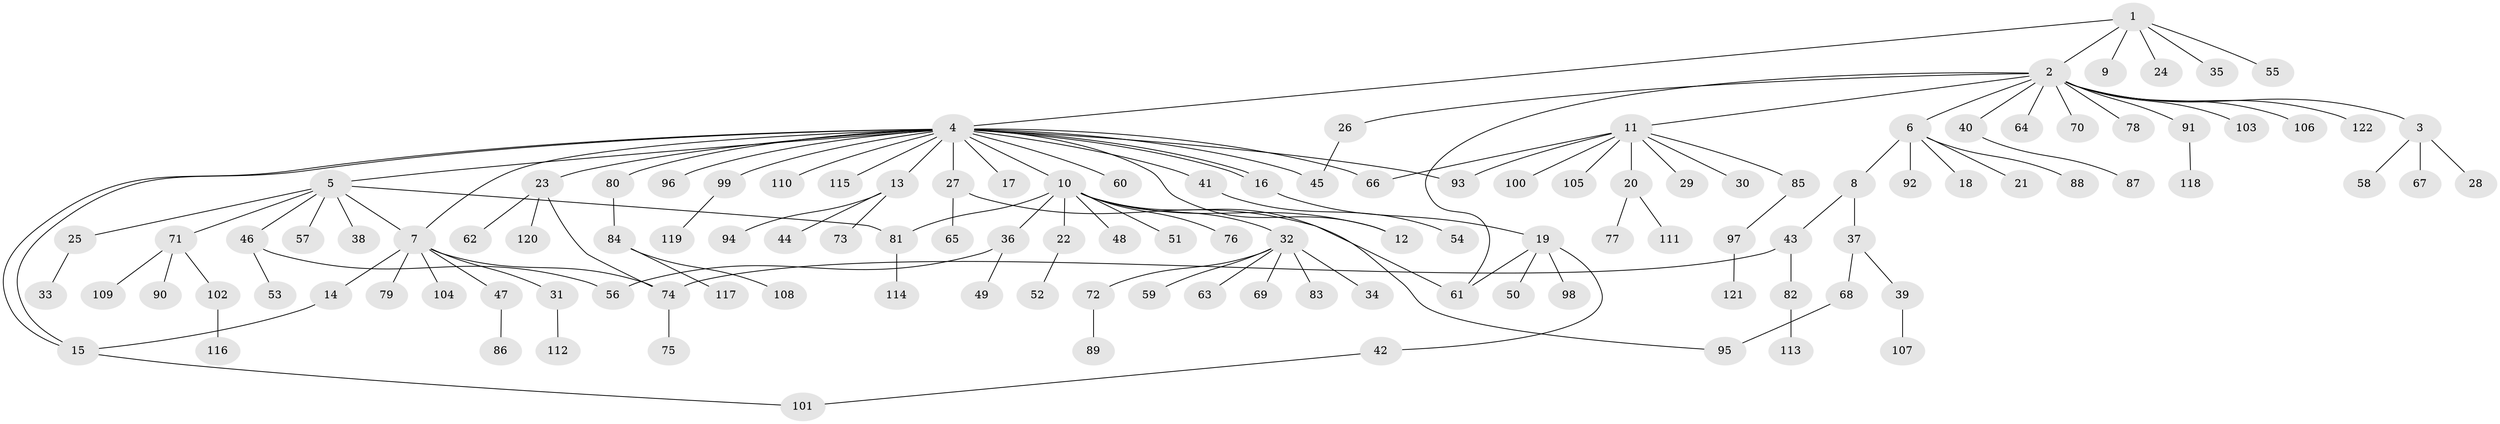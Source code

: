 // Generated by graph-tools (version 1.1) at 2025/49/03/09/25 03:49:58]
// undirected, 122 vertices, 137 edges
graph export_dot {
graph [start="1"]
  node [color=gray90,style=filled];
  1;
  2;
  3;
  4;
  5;
  6;
  7;
  8;
  9;
  10;
  11;
  12;
  13;
  14;
  15;
  16;
  17;
  18;
  19;
  20;
  21;
  22;
  23;
  24;
  25;
  26;
  27;
  28;
  29;
  30;
  31;
  32;
  33;
  34;
  35;
  36;
  37;
  38;
  39;
  40;
  41;
  42;
  43;
  44;
  45;
  46;
  47;
  48;
  49;
  50;
  51;
  52;
  53;
  54;
  55;
  56;
  57;
  58;
  59;
  60;
  61;
  62;
  63;
  64;
  65;
  66;
  67;
  68;
  69;
  70;
  71;
  72;
  73;
  74;
  75;
  76;
  77;
  78;
  79;
  80;
  81;
  82;
  83;
  84;
  85;
  86;
  87;
  88;
  89;
  90;
  91;
  92;
  93;
  94;
  95;
  96;
  97;
  98;
  99;
  100;
  101;
  102;
  103;
  104;
  105;
  106;
  107;
  108;
  109;
  110;
  111;
  112;
  113;
  114;
  115;
  116;
  117;
  118;
  119;
  120;
  121;
  122;
  1 -- 2;
  1 -- 4;
  1 -- 9;
  1 -- 24;
  1 -- 35;
  1 -- 55;
  2 -- 3;
  2 -- 6;
  2 -- 11;
  2 -- 26;
  2 -- 40;
  2 -- 61;
  2 -- 64;
  2 -- 70;
  2 -- 78;
  2 -- 91;
  2 -- 103;
  2 -- 106;
  2 -- 122;
  3 -- 28;
  3 -- 58;
  3 -- 67;
  4 -- 5;
  4 -- 7;
  4 -- 10;
  4 -- 12;
  4 -- 13;
  4 -- 15;
  4 -- 15;
  4 -- 16;
  4 -- 16;
  4 -- 17;
  4 -- 23;
  4 -- 27;
  4 -- 41;
  4 -- 45;
  4 -- 60;
  4 -- 66;
  4 -- 80;
  4 -- 93;
  4 -- 96;
  4 -- 99;
  4 -- 110;
  4 -- 115;
  5 -- 7;
  5 -- 25;
  5 -- 38;
  5 -- 46;
  5 -- 57;
  5 -- 71;
  5 -- 81;
  6 -- 8;
  6 -- 18;
  6 -- 21;
  6 -- 88;
  6 -- 92;
  7 -- 14;
  7 -- 31;
  7 -- 47;
  7 -- 74;
  7 -- 79;
  7 -- 104;
  8 -- 37;
  8 -- 43;
  10 -- 12;
  10 -- 22;
  10 -- 32;
  10 -- 36;
  10 -- 48;
  10 -- 51;
  10 -- 76;
  10 -- 81;
  10 -- 95;
  11 -- 20;
  11 -- 29;
  11 -- 30;
  11 -- 66;
  11 -- 85;
  11 -- 93;
  11 -- 100;
  11 -- 105;
  13 -- 44;
  13 -- 73;
  13 -- 94;
  14 -- 15;
  15 -- 101;
  16 -- 19;
  19 -- 42;
  19 -- 50;
  19 -- 61;
  19 -- 98;
  20 -- 77;
  20 -- 111;
  22 -- 52;
  23 -- 62;
  23 -- 74;
  23 -- 120;
  25 -- 33;
  26 -- 45;
  27 -- 61;
  27 -- 65;
  31 -- 112;
  32 -- 34;
  32 -- 59;
  32 -- 63;
  32 -- 69;
  32 -- 72;
  32 -- 83;
  36 -- 49;
  36 -- 56;
  37 -- 39;
  37 -- 68;
  39 -- 107;
  40 -- 87;
  41 -- 54;
  42 -- 101;
  43 -- 74;
  43 -- 82;
  46 -- 53;
  46 -- 56;
  47 -- 86;
  68 -- 95;
  71 -- 90;
  71 -- 102;
  71 -- 109;
  72 -- 89;
  74 -- 75;
  80 -- 84;
  81 -- 114;
  82 -- 113;
  84 -- 108;
  84 -- 117;
  85 -- 97;
  91 -- 118;
  97 -- 121;
  99 -- 119;
  102 -- 116;
}
